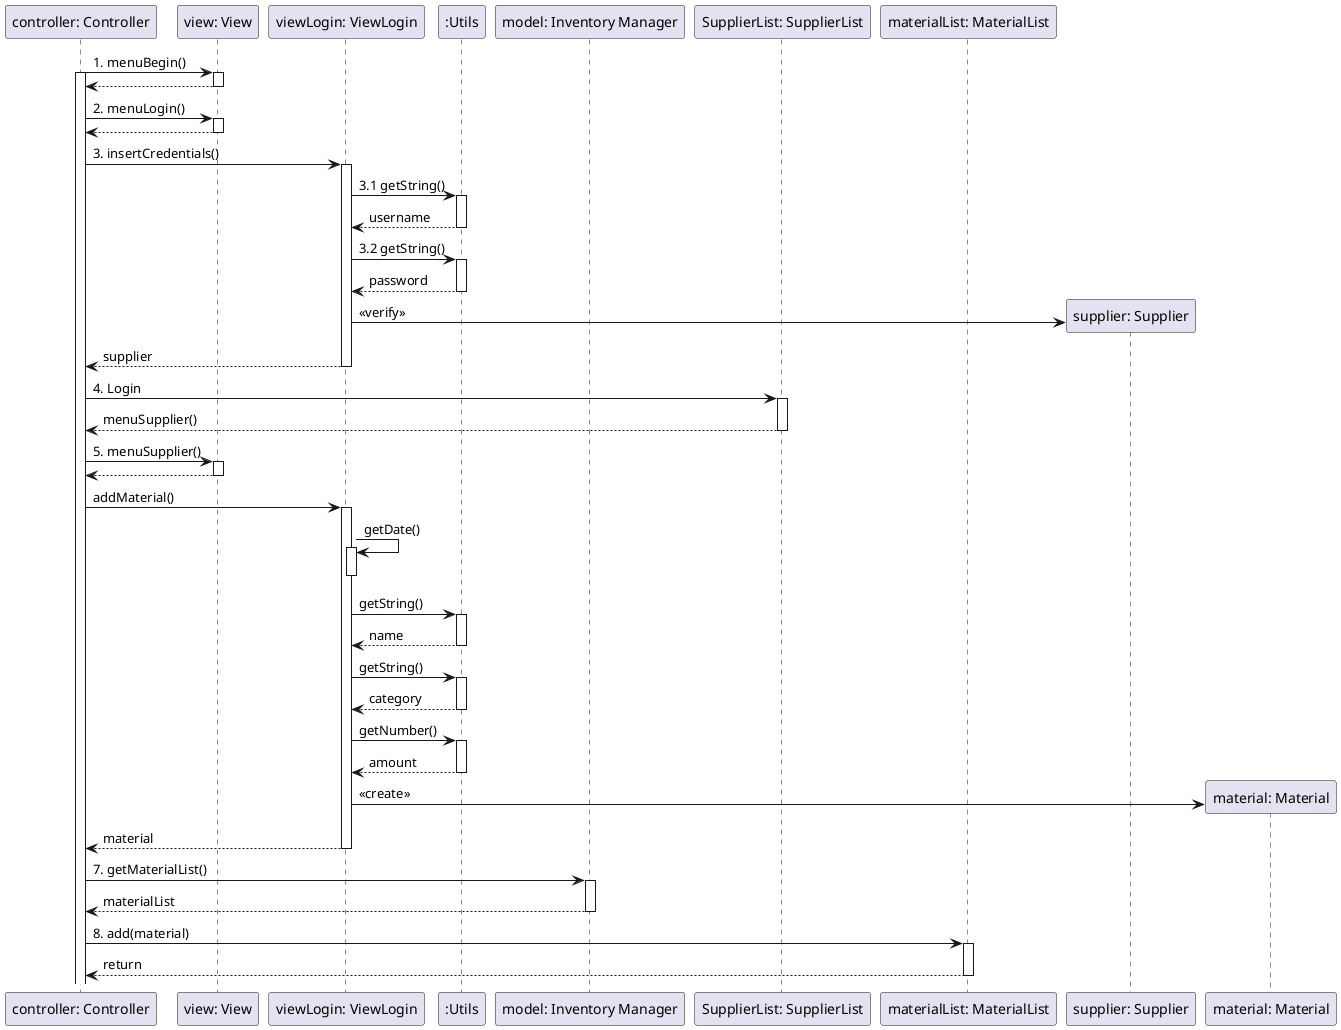 @startuml
participant "controller: Controller" as A
participant "view: View" as B
participant "viewLogin: ViewLogin" as C
participant ":Utils" as D
participant "model: Inventory Manager" as E
participant "SupplierList: SupplierList" as F
participant "materialList: MaterialList" as G

A -> B: 1. menuBegin()
activate A
activate B
return
deactivate B

A -> B: 2. menuLogin()
activate B
return
deactivate B

A -> C: 3. insertCredentials()
activate C
C -> D: 3.1 getString()
activate D
return username
deactivate D
C -> D: 3.2 getString()
activate D
return password
deactivate D
C -> "supplier: Supplier" ** : <<verify>>
C --> A: supplier
deactivate C
A -> F: 4. Login
activate F
return menuSupplier()
deactivate F
A -> B: 5. menuSupplier()
activate B
return
deactivate B
A -> C: addMaterial()
activate C
C -> C: getDate()
activate C
deactivate C
C -> D: getString()
activate D
return name
C -> D: getString()
activate D
return category
C -> D: getNumber()
activate D
return amount
C -> "material: Material" ** : <<create>>
C --> A: material
deactivate C
A -> E: 7. getMaterialList()
activate E
return materialList
A -> G: 8. add(material)
activate G
return return
@enduml
